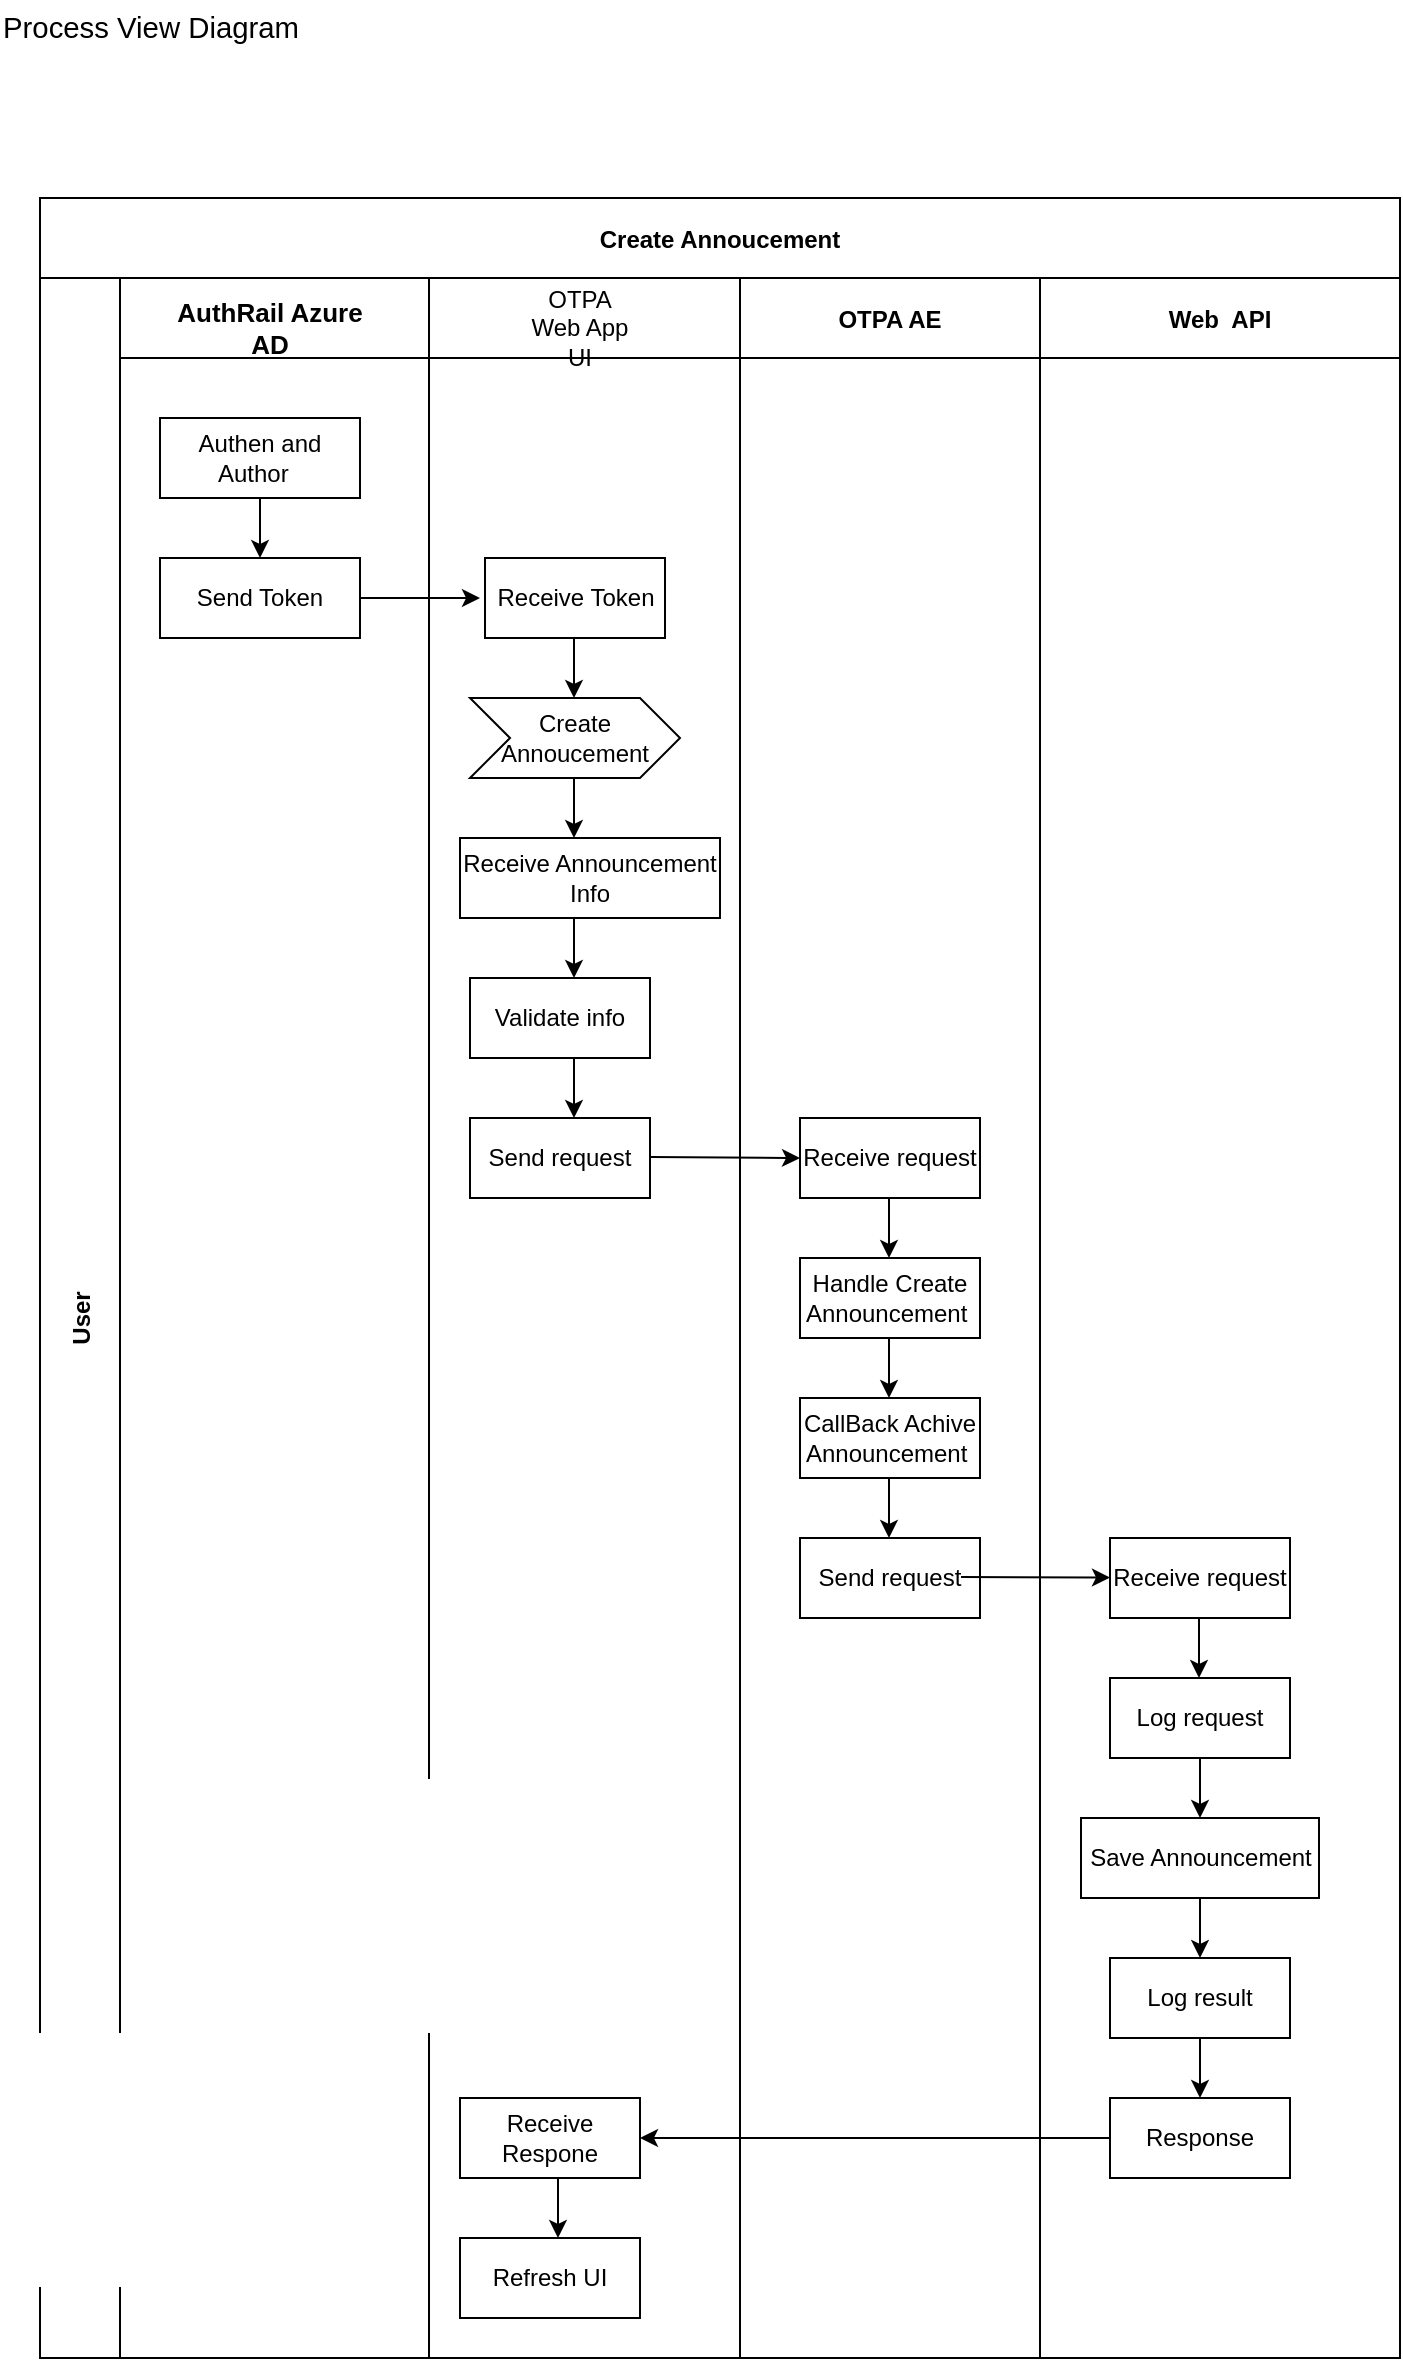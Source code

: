 <mxfile version="20.2.3" type="github">
  <diagram id="kgpKYQtTHZ0yAKxKKP6v" name="Page-1">
    <mxGraphModel dx="1770" dy="551" grid="0" gridSize="10" guides="1" tooltips="1" connect="1" arrows="1" fold="1" page="1" pageScale="1" pageWidth="850" pageHeight="1100" math="0" shadow="0">
      <root>
        <mxCell id="0" />
        <mxCell id="1" parent="0" />
        <mxCell id="3nuBFxr9cyL0pnOWT2aG-1" value="Create Annoucement" style="shape=table;childLayout=tableLayout;startSize=40;collapsible=0;recursiveResize=0;expand=0;fillColor=none;fontStyle=1" parent="1" vertex="1">
          <mxGeometry x="-180" y="120" width="680" height="1080" as="geometry" />
        </mxCell>
        <mxCell id="3nuBFxr9cyL0pnOWT2aG-3" value="User" style="shape=tableRow;horizontal=0;swimlaneHead=0;swimlaneBody=0;top=0;left=0;bottom=0;right=0;fillColor=none;points=[[0,0.5],[1,0.5]];portConstraint=eastwest;startSize=40;collapsible=0;recursiveResize=0;expand=0;fontStyle=1;" parent="3nuBFxr9cyL0pnOWT2aG-1" vertex="1">
          <mxGeometry y="40" width="680" height="1040" as="geometry" />
        </mxCell>
        <mxCell id="3nuBFxr9cyL0pnOWT2aG-4" value="" style="swimlane;swimlaneHead=0;swimlaneBody=0;connectable=0;fillColor=none;startSize=40;collapsible=0;recursiveResize=0;expand=0;fontStyle=1;" parent="3nuBFxr9cyL0pnOWT2aG-3" vertex="1">
          <mxGeometry x="40" width="310" height="1040" as="geometry">
            <mxRectangle width="310" height="1040" as="alternateBounds" />
          </mxGeometry>
        </mxCell>
        <mxCell id="3nuBFxr9cyL0pnOWT2aG-7" value="Receive Announcement Info" style="rounded=0;whiteSpace=wrap;html=1;" parent="3nuBFxr9cyL0pnOWT2aG-4" vertex="1">
          <mxGeometry x="170" y="280" width="130" height="40" as="geometry" />
        </mxCell>
        <mxCell id="u42V9gx1YOsnKbqX93Dj-2" value="Validate info" style="rounded=0;whiteSpace=wrap;html=1;" vertex="1" parent="3nuBFxr9cyL0pnOWT2aG-4">
          <mxGeometry x="175" y="350" width="90" height="40" as="geometry" />
        </mxCell>
        <mxCell id="u42V9gx1YOsnKbqX93Dj-3" value="Send request" style="rounded=0;whiteSpace=wrap;html=1;" vertex="1" parent="3nuBFxr9cyL0pnOWT2aG-4">
          <mxGeometry x="175" y="420" width="90" height="40" as="geometry" />
        </mxCell>
        <mxCell id="u42V9gx1YOsnKbqX93Dj-12" value="OTPA Web App UI" style="text;html=1;strokeColor=none;fillColor=none;align=center;verticalAlign=middle;whiteSpace=wrap;rounded=0;" vertex="1" parent="3nuBFxr9cyL0pnOWT2aG-4">
          <mxGeometry x="200" y="10" width="60" height="30" as="geometry" />
        </mxCell>
        <mxCell id="u42V9gx1YOsnKbqX93Dj-13" value="&lt;font style=&quot;font-size: 13px;&quot;&gt;&lt;b&gt;AuthRail Azure AD&lt;/b&gt;&lt;/font&gt;" style="text;html=1;strokeColor=none;fillColor=none;align=center;verticalAlign=middle;whiteSpace=wrap;rounded=0;" vertex="1" parent="3nuBFxr9cyL0pnOWT2aG-4">
          <mxGeometry x="20" y="10" width="110" height="30" as="geometry" />
        </mxCell>
        <mxCell id="u42V9gx1YOsnKbqX93Dj-14" value="Authen and Author&amp;nbsp;&amp;nbsp;" style="rounded=0;whiteSpace=wrap;html=1;" vertex="1" parent="3nuBFxr9cyL0pnOWT2aG-4">
          <mxGeometry x="20" y="70" width="100" height="40" as="geometry" />
        </mxCell>
        <mxCell id="u42V9gx1YOsnKbqX93Dj-15" value="Send Token" style="rounded=0;whiteSpace=wrap;html=1;" vertex="1" parent="3nuBFxr9cyL0pnOWT2aG-4">
          <mxGeometry x="20" y="140" width="100" height="40" as="geometry" />
        </mxCell>
        <mxCell id="u42V9gx1YOsnKbqX93Dj-16" value="Receive Token" style="rounded=0;whiteSpace=wrap;html=1;" vertex="1" parent="3nuBFxr9cyL0pnOWT2aG-4">
          <mxGeometry x="182.5" y="140" width="90" height="40" as="geometry" />
        </mxCell>
        <mxCell id="u42V9gx1YOsnKbqX93Dj-25" value="Receive Respone" style="rounded=0;whiteSpace=wrap;html=1;" vertex="1" parent="3nuBFxr9cyL0pnOWT2aG-4">
          <mxGeometry x="170" y="910" width="90" height="40" as="geometry" />
        </mxCell>
        <mxCell id="u42V9gx1YOsnKbqX93Dj-26" value="Refresh UI" style="rounded=0;whiteSpace=wrap;html=1;" vertex="1" parent="3nuBFxr9cyL0pnOWT2aG-4">
          <mxGeometry x="170" y="980" width="90" height="40" as="geometry" />
        </mxCell>
        <mxCell id="u42V9gx1YOsnKbqX93Dj-27" value="Create Annoucement" style="shape=step;perimeter=stepPerimeter;whiteSpace=wrap;html=1;fixedSize=1;" vertex="1" parent="3nuBFxr9cyL0pnOWT2aG-4">
          <mxGeometry x="175" y="210" width="105" height="40" as="geometry" />
        </mxCell>
        <mxCell id="u42V9gx1YOsnKbqX93Dj-30" style="edgeStyle=orthogonalEdgeStyle;rounded=0;orthogonalLoop=1;jettySize=auto;html=1;exitX=0.5;exitY=1;exitDx=0;exitDy=0;" edge="1" parent="3nuBFxr9cyL0pnOWT2aG-4" source="u42V9gx1YOsnKbqX93Dj-16" target="u42V9gx1YOsnKbqX93Dj-16">
          <mxGeometry relative="1" as="geometry" />
        </mxCell>
        <mxCell id="u42V9gx1YOsnKbqX93Dj-31" style="edgeStyle=orthogonalEdgeStyle;rounded=0;orthogonalLoop=1;jettySize=auto;html=1;exitX=0.5;exitY=1;exitDx=0;exitDy=0;" edge="1" parent="3nuBFxr9cyL0pnOWT2aG-4" source="u42V9gx1YOsnKbqX93Dj-27" target="u42V9gx1YOsnKbqX93Dj-27">
          <mxGeometry relative="1" as="geometry" />
        </mxCell>
        <mxCell id="u42V9gx1YOsnKbqX93Dj-39" value="" style="endArrow=classic;html=1;rounded=0;exitX=0.5;exitY=1;exitDx=0;exitDy=0;" edge="1" parent="3nuBFxr9cyL0pnOWT2aG-4" source="u42V9gx1YOsnKbqX93Dj-14" target="u42V9gx1YOsnKbqX93Dj-15">
          <mxGeometry width="50" height="50" relative="1" as="geometry">
            <mxPoint x="45" y="160" as="sourcePoint" />
            <mxPoint x="95" y="110" as="targetPoint" />
          </mxGeometry>
        </mxCell>
        <mxCell id="u42V9gx1YOsnKbqX93Dj-54" value="" style="endArrow=classic;html=1;rounded=0;" edge="1" parent="3nuBFxr9cyL0pnOWT2aG-4" source="u42V9gx1YOsnKbqX93Dj-15">
          <mxGeometry width="50" height="50" relative="1" as="geometry">
            <mxPoint x="100" y="220" as="sourcePoint" />
            <mxPoint x="180" y="160" as="targetPoint" />
          </mxGeometry>
        </mxCell>
        <mxCell id="u42V9gx1YOsnKbqX93Dj-55" value="" style="endArrow=classic;html=1;rounded=0;exitX=0.5;exitY=1;exitDx=0;exitDy=0;" edge="1" parent="3nuBFxr9cyL0pnOWT2aG-4">
          <mxGeometry width="50" height="50" relative="1" as="geometry">
            <mxPoint x="227" y="180" as="sourcePoint" />
            <mxPoint x="227" y="210" as="targetPoint" />
          </mxGeometry>
        </mxCell>
        <mxCell id="u42V9gx1YOsnKbqX93Dj-56" value="" style="endArrow=classic;html=1;rounded=0;exitX=0.5;exitY=1;exitDx=0;exitDy=0;" edge="1" parent="3nuBFxr9cyL0pnOWT2aG-4">
          <mxGeometry width="50" height="50" relative="1" as="geometry">
            <mxPoint x="227" y="250" as="sourcePoint" />
            <mxPoint x="227" y="280" as="targetPoint" />
          </mxGeometry>
        </mxCell>
        <mxCell id="u42V9gx1YOsnKbqX93Dj-57" value="" style="endArrow=classic;html=1;rounded=0;exitX=0.5;exitY=1;exitDx=0;exitDy=0;" edge="1" parent="3nuBFxr9cyL0pnOWT2aG-4">
          <mxGeometry width="50" height="50" relative="1" as="geometry">
            <mxPoint x="227" y="320" as="sourcePoint" />
            <mxPoint x="227" y="350" as="targetPoint" />
          </mxGeometry>
        </mxCell>
        <mxCell id="u42V9gx1YOsnKbqX93Dj-58" value="" style="endArrow=classic;html=1;rounded=0;exitX=0.5;exitY=1;exitDx=0;exitDy=0;" edge="1" parent="3nuBFxr9cyL0pnOWT2aG-4">
          <mxGeometry width="50" height="50" relative="1" as="geometry">
            <mxPoint x="227" y="390" as="sourcePoint" />
            <mxPoint x="227" y="420" as="targetPoint" />
          </mxGeometry>
        </mxCell>
        <mxCell id="u42V9gx1YOsnKbqX93Dj-59" value="" style="endArrow=classic;html=1;rounded=0;entryX=0;entryY=0.5;entryDx=0;entryDy=0;" edge="1" parent="3nuBFxr9cyL0pnOWT2aG-4" target="3nuBFxr9cyL0pnOWT2aG-9">
          <mxGeometry width="50" height="50" relative="1" as="geometry">
            <mxPoint x="265" y="439.5" as="sourcePoint" />
            <mxPoint x="325" y="439.5" as="targetPoint" />
          </mxGeometry>
        </mxCell>
        <mxCell id="u42V9gx1YOsnKbqX93Dj-70" value="" style="endArrow=classic;html=1;rounded=0;exitX=0.5;exitY=1;exitDx=0;exitDy=0;" edge="1" parent="3nuBFxr9cyL0pnOWT2aG-4">
          <mxGeometry width="50" height="50" relative="1" as="geometry">
            <mxPoint x="219" y="950" as="sourcePoint" />
            <mxPoint x="219" y="980" as="targetPoint" />
          </mxGeometry>
        </mxCell>
        <mxCell id="u42V9gx1YOsnKbqX93Dj-11" value="" style="endArrow=none;html=1;rounded=0;" edge="1" parent="3nuBFxr9cyL0pnOWT2aG-4">
          <mxGeometry width="50" height="50" relative="1" as="geometry">
            <mxPoint x="154.5" y="1040" as="sourcePoint" />
            <mxPoint x="154.5" as="targetPoint" />
          </mxGeometry>
        </mxCell>
        <mxCell id="3nuBFxr9cyL0pnOWT2aG-8" value="OTPA AE" style="swimlane;swimlaneHead=0;swimlaneBody=0;connectable=0;fillColor=none;startSize=40;collapsible=0;recursiveResize=0;expand=0;fontStyle=1;" parent="3nuBFxr9cyL0pnOWT2aG-3" vertex="1">
          <mxGeometry x="350" width="150" height="1040" as="geometry">
            <mxRectangle width="150" height="1040" as="alternateBounds" />
          </mxGeometry>
        </mxCell>
        <mxCell id="3nuBFxr9cyL0pnOWT2aG-9" value="Receive request" style="rounded=0;whiteSpace=wrap;html=1;" parent="3nuBFxr9cyL0pnOWT2aG-8" vertex="1">
          <mxGeometry x="30" y="420" width="90" height="40" as="geometry" />
        </mxCell>
        <mxCell id="3nuBFxr9cyL0pnOWT2aG-10" value="Handle Create Announcement&amp;nbsp;" style="rounded=0;whiteSpace=wrap;html=1;" parent="3nuBFxr9cyL0pnOWT2aG-8" vertex="1">
          <mxGeometry x="30" y="490" width="90" height="40" as="geometry" />
        </mxCell>
        <mxCell id="u42V9gx1YOsnKbqX93Dj-4" value="Send request" style="rounded=0;whiteSpace=wrap;html=1;" vertex="1" parent="3nuBFxr9cyL0pnOWT2aG-8">
          <mxGeometry x="30" y="630" width="90" height="40" as="geometry" />
        </mxCell>
        <mxCell id="u42V9gx1YOsnKbqX93Dj-19" value="CallBack Achive Announcement&amp;nbsp;" style="rounded=0;whiteSpace=wrap;html=1;" vertex="1" parent="3nuBFxr9cyL0pnOWT2aG-8">
          <mxGeometry x="30" y="560" width="90" height="40" as="geometry" />
        </mxCell>
        <mxCell id="u42V9gx1YOsnKbqX93Dj-61" value="" style="endArrow=classic;html=1;rounded=0;exitX=0.5;exitY=1;exitDx=0;exitDy=0;" edge="1" parent="3nuBFxr9cyL0pnOWT2aG-8">
          <mxGeometry width="50" height="50" relative="1" as="geometry">
            <mxPoint x="74.5" y="460" as="sourcePoint" />
            <mxPoint x="74.5" y="490" as="targetPoint" />
          </mxGeometry>
        </mxCell>
        <mxCell id="u42V9gx1YOsnKbqX93Dj-62" value="" style="endArrow=classic;html=1;rounded=0;exitX=0.5;exitY=1;exitDx=0;exitDy=0;" edge="1" parent="3nuBFxr9cyL0pnOWT2aG-8">
          <mxGeometry width="50" height="50" relative="1" as="geometry">
            <mxPoint x="74.5" y="530" as="sourcePoint" />
            <mxPoint x="74.5" y="560" as="targetPoint" />
          </mxGeometry>
        </mxCell>
        <mxCell id="u42V9gx1YOsnKbqX93Dj-63" value="" style="endArrow=classic;html=1;rounded=0;exitX=0.5;exitY=1;exitDx=0;exitDy=0;" edge="1" parent="3nuBFxr9cyL0pnOWT2aG-8">
          <mxGeometry width="50" height="50" relative="1" as="geometry">
            <mxPoint x="74.5" y="600" as="sourcePoint" />
            <mxPoint x="74.5" y="630" as="targetPoint" />
          </mxGeometry>
        </mxCell>
        <mxCell id="u42V9gx1YOsnKbqX93Dj-69" value="" style="endArrow=classic;html=1;rounded=0;" edge="1" parent="3nuBFxr9cyL0pnOWT2aG-8" target="u42V9gx1YOsnKbqX93Dj-25">
          <mxGeometry width="50" height="50" relative="1" as="geometry">
            <mxPoint x="190" y="930" as="sourcePoint" />
            <mxPoint x="79.5" y="950" as="targetPoint" />
          </mxGeometry>
        </mxCell>
        <mxCell id="3nuBFxr9cyL0pnOWT2aG-11" value="Web  API" style="swimlane;swimlaneHead=0;swimlaneBody=0;connectable=0;fillColor=none;startSize=40;collapsible=0;recursiveResize=0;expand=0;fontStyle=1;" parent="3nuBFxr9cyL0pnOWT2aG-3" vertex="1">
          <mxGeometry x="500" width="180" height="1040" as="geometry">
            <mxRectangle width="180" height="1040" as="alternateBounds" />
          </mxGeometry>
        </mxCell>
        <mxCell id="u42V9gx1YOsnKbqX93Dj-17" value="Receive request" style="rounded=0;whiteSpace=wrap;html=1;" vertex="1" parent="3nuBFxr9cyL0pnOWT2aG-11">
          <mxGeometry x="35" y="630" width="90" height="40" as="geometry" />
        </mxCell>
        <mxCell id="u42V9gx1YOsnKbqX93Dj-18" value="Save Announcement" style="rounded=0;whiteSpace=wrap;html=1;" vertex="1" parent="3nuBFxr9cyL0pnOWT2aG-11">
          <mxGeometry x="20.5" y="770" width="119" height="40" as="geometry" />
        </mxCell>
        <mxCell id="u42V9gx1YOsnKbqX93Dj-20" value="Log request" style="rounded=0;whiteSpace=wrap;html=1;" vertex="1" parent="3nuBFxr9cyL0pnOWT2aG-11">
          <mxGeometry x="35" y="700" width="90" height="40" as="geometry" />
        </mxCell>
        <mxCell id="u42V9gx1YOsnKbqX93Dj-23" value="Log result" style="rounded=0;whiteSpace=wrap;html=1;" vertex="1" parent="3nuBFxr9cyL0pnOWT2aG-11">
          <mxGeometry x="35" y="840" width="90" height="40" as="geometry" />
        </mxCell>
        <mxCell id="u42V9gx1YOsnKbqX93Dj-24" value="Response" style="rounded=0;whiteSpace=wrap;html=1;" vertex="1" parent="3nuBFxr9cyL0pnOWT2aG-11">
          <mxGeometry x="35" y="910" width="90" height="40" as="geometry" />
        </mxCell>
        <mxCell id="u42V9gx1YOsnKbqX93Dj-64" value="" style="endArrow=classic;html=1;rounded=0;" edge="1" parent="3nuBFxr9cyL0pnOWT2aG-11" target="u42V9gx1YOsnKbqX93Dj-17">
          <mxGeometry width="50" height="50" relative="1" as="geometry">
            <mxPoint x="-39.5" y="649.5" as="sourcePoint" />
            <mxPoint x="20.5" y="649.5" as="targetPoint" />
          </mxGeometry>
        </mxCell>
        <mxCell id="u42V9gx1YOsnKbqX93Dj-65" value="" style="endArrow=classic;html=1;rounded=0;exitX=0.5;exitY=1;exitDx=0;exitDy=0;" edge="1" parent="3nuBFxr9cyL0pnOWT2aG-11">
          <mxGeometry width="50" height="50" relative="1" as="geometry">
            <mxPoint x="79.5" y="670" as="sourcePoint" />
            <mxPoint x="79.5" y="700" as="targetPoint" />
          </mxGeometry>
        </mxCell>
        <mxCell id="u42V9gx1YOsnKbqX93Dj-66" value="" style="endArrow=classic;html=1;rounded=0;exitX=0.5;exitY=1;exitDx=0;exitDy=0;" edge="1" parent="3nuBFxr9cyL0pnOWT2aG-11">
          <mxGeometry width="50" height="50" relative="1" as="geometry">
            <mxPoint x="80" y="740" as="sourcePoint" />
            <mxPoint x="80" y="770" as="targetPoint" />
          </mxGeometry>
        </mxCell>
        <mxCell id="u42V9gx1YOsnKbqX93Dj-67" value="" style="endArrow=classic;html=1;rounded=0;exitX=0.5;exitY=1;exitDx=0;exitDy=0;" edge="1" parent="3nuBFxr9cyL0pnOWT2aG-11">
          <mxGeometry width="50" height="50" relative="1" as="geometry">
            <mxPoint x="80" y="810" as="sourcePoint" />
            <mxPoint x="80" y="840" as="targetPoint" />
          </mxGeometry>
        </mxCell>
        <mxCell id="u42V9gx1YOsnKbqX93Dj-68" value="" style="endArrow=classic;html=1;rounded=0;exitX=0.5;exitY=1;exitDx=0;exitDy=0;" edge="1" parent="3nuBFxr9cyL0pnOWT2aG-11">
          <mxGeometry width="50" height="50" relative="1" as="geometry">
            <mxPoint x="80" y="880" as="sourcePoint" />
            <mxPoint x="80" y="910" as="targetPoint" />
          </mxGeometry>
        </mxCell>
        <mxCell id="u42V9gx1YOsnKbqX93Dj-73" value="&lt;span style=&quot;font-size:11.0pt;line-height:&lt;br/&gt;120%;font-family:&amp;quot;Arial&amp;quot;,sans-serif;mso-fareast-font-family:Calibri;mso-fareast-theme-font:&lt;br/&gt;minor-latin;mso-ansi-language:EN-GB;mso-fareast-language:EN-US;mso-bidi-language:&lt;br/&gt;AR-SA&quot; lang=&quot;EN-GB&quot;&gt;Process View Diagram&lt;/span&gt;" style="text;html=1;align=center;verticalAlign=middle;resizable=0;points=[];autosize=1;strokeColor=none;fillColor=none;fontSize=13;" vertex="1" parent="1">
          <mxGeometry x="-200" y="21" width="149" height="28" as="geometry" />
        </mxCell>
      </root>
    </mxGraphModel>
  </diagram>
</mxfile>

